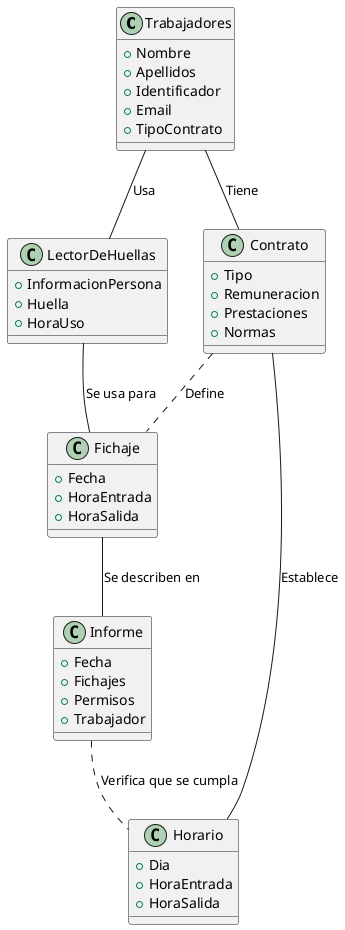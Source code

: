 @startuml
class Trabajadores{
    + Nombre
    + Apellidos
    + Identificador
    + Email
    + TipoContrato
}
class LectorDeHuellas{
    + InformacionPersona
    + Huella
    + HoraUso
}
class Fichaje{
    + Fecha
    + HoraEntrada
    + HoraSalida
}
class Informe{
    + Fecha
    + Fichajes
    + Permisos
    + Trabajador
}
class Horario{
    + Dia
    + HoraEntrada
    + HoraSalida
}
class Contrato{
    + Tipo
    + Remuneracion
    + Prestaciones
    + Normas
}

Trabajadores -- Contrato : Tiene
Trabajadores -- LectorDeHuellas : Usa
LectorDeHuellas -- Fichaje : Se usa para
Fichaje -- Informe : Se describen en
Informe .. Horario : Verifica que se cumpla
Contrato -- Horario : Establece
Contrato .. Fichaje : Define
@enduml
